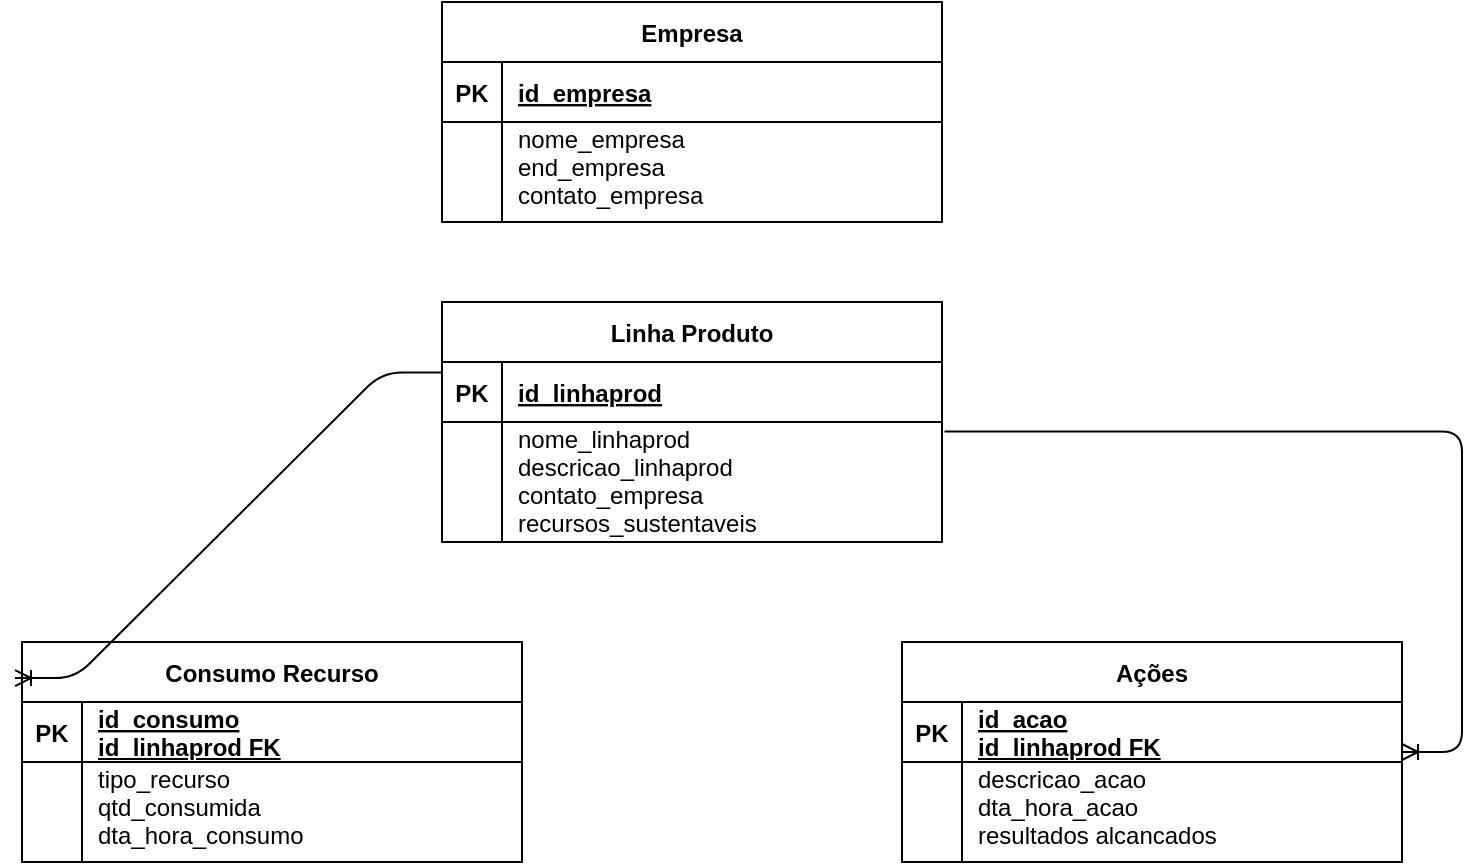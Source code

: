 <mxfile version="14.9.6" type="github">
  <diagram id="R2lEEEUBdFMjLlhIrx00" name="Page-1">
    <mxGraphModel dx="1278" dy="556" grid="1" gridSize="10" guides="1" tooltips="1" connect="1" arrows="1" fold="1" page="1" pageScale="1" pageWidth="850" pageHeight="1100" math="0" shadow="0" extFonts="Permanent Marker^https://fonts.googleapis.com/css?family=Permanent+Marker">
      <root>
        <mxCell id="0" />
        <mxCell id="1" parent="0" />
        <mxCell id="C-vyLk0tnHw3VtMMgP7b-23" value="Empresa" style="shape=table;startSize=30;container=1;collapsible=1;childLayout=tableLayout;fixedRows=1;rowLines=0;fontStyle=1;align=center;resizeLast=1;" parent="1" vertex="1">
          <mxGeometry x="290" y="20" width="250" height="110" as="geometry" />
        </mxCell>
        <mxCell id="C-vyLk0tnHw3VtMMgP7b-24" value="" style="shape=partialRectangle;collapsible=0;dropTarget=0;pointerEvents=0;fillColor=none;points=[[0,0.5],[1,0.5]];portConstraint=eastwest;top=0;left=0;right=0;bottom=1;" parent="C-vyLk0tnHw3VtMMgP7b-23" vertex="1">
          <mxGeometry y="30" width="250" height="30" as="geometry" />
        </mxCell>
        <mxCell id="C-vyLk0tnHw3VtMMgP7b-25" value="PK" style="shape=partialRectangle;overflow=hidden;connectable=0;fillColor=none;top=0;left=0;bottom=0;right=0;fontStyle=1;" parent="C-vyLk0tnHw3VtMMgP7b-24" vertex="1">
          <mxGeometry width="30" height="30" as="geometry" />
        </mxCell>
        <mxCell id="C-vyLk0tnHw3VtMMgP7b-26" value="id_empresa" style="shape=partialRectangle;overflow=hidden;connectable=0;fillColor=none;top=0;left=0;bottom=0;right=0;align=left;spacingLeft=6;fontStyle=5;" parent="C-vyLk0tnHw3VtMMgP7b-24" vertex="1">
          <mxGeometry x="30" width="220" height="30" as="geometry" />
        </mxCell>
        <mxCell id="C-vyLk0tnHw3VtMMgP7b-27" value="" style="shape=partialRectangle;collapsible=0;dropTarget=0;pointerEvents=0;fillColor=none;points=[[0,0.5],[1,0.5]];portConstraint=eastwest;top=0;left=0;right=0;bottom=0;" parent="C-vyLk0tnHw3VtMMgP7b-23" vertex="1">
          <mxGeometry y="60" width="250" height="50" as="geometry" />
        </mxCell>
        <mxCell id="C-vyLk0tnHw3VtMMgP7b-28" value="" style="shape=partialRectangle;overflow=hidden;connectable=0;fillColor=none;top=0;left=0;bottom=0;right=0;" parent="C-vyLk0tnHw3VtMMgP7b-27" vertex="1">
          <mxGeometry width="30" height="50" as="geometry" />
        </mxCell>
        <mxCell id="C-vyLk0tnHw3VtMMgP7b-29" value="nome_empresa &#xa;end_empresa &#xa;contato_empresa&#xa;&#xa;&#xa;" style="shape=partialRectangle;overflow=hidden;connectable=0;fillColor=none;top=0;left=0;bottom=0;right=0;align=left;spacingLeft=6;" parent="C-vyLk0tnHw3VtMMgP7b-27" vertex="1">
          <mxGeometry x="30" width="220" height="50" as="geometry" />
        </mxCell>
        <mxCell id="44XeH7kAZSue__J0-32k-2" value="Linha Produto" style="shape=table;startSize=30;container=1;collapsible=1;childLayout=tableLayout;fixedRows=1;rowLines=0;fontStyle=1;align=center;resizeLast=1;" vertex="1" parent="1">
          <mxGeometry x="290" y="170" width="250" height="120" as="geometry" />
        </mxCell>
        <mxCell id="44XeH7kAZSue__J0-32k-3" value="" style="shape=partialRectangle;collapsible=0;dropTarget=0;pointerEvents=0;fillColor=none;points=[[0,0.5],[1,0.5]];portConstraint=eastwest;top=0;left=0;right=0;bottom=1;" vertex="1" parent="44XeH7kAZSue__J0-32k-2">
          <mxGeometry y="30" width="250" height="30" as="geometry" />
        </mxCell>
        <mxCell id="44XeH7kAZSue__J0-32k-4" value="PK" style="shape=partialRectangle;overflow=hidden;connectable=0;fillColor=none;top=0;left=0;bottom=0;right=0;fontStyle=1;" vertex="1" parent="44XeH7kAZSue__J0-32k-3">
          <mxGeometry width="30" height="30" as="geometry" />
        </mxCell>
        <mxCell id="44XeH7kAZSue__J0-32k-5" value="id_linhaprod" style="shape=partialRectangle;overflow=hidden;connectable=0;fillColor=none;top=0;left=0;bottom=0;right=0;align=left;spacingLeft=6;fontStyle=5;" vertex="1" parent="44XeH7kAZSue__J0-32k-3">
          <mxGeometry x="30" width="220" height="30" as="geometry" />
        </mxCell>
        <mxCell id="44XeH7kAZSue__J0-32k-6" value="" style="shape=partialRectangle;collapsible=0;dropTarget=0;pointerEvents=0;fillColor=none;points=[[0,0.5],[1,0.5]];portConstraint=eastwest;top=0;left=0;right=0;bottom=0;" vertex="1" parent="44XeH7kAZSue__J0-32k-2">
          <mxGeometry y="60" width="250" height="60" as="geometry" />
        </mxCell>
        <mxCell id="44XeH7kAZSue__J0-32k-7" value="" style="shape=partialRectangle;overflow=hidden;connectable=0;fillColor=none;top=0;left=0;bottom=0;right=0;" vertex="1" parent="44XeH7kAZSue__J0-32k-6">
          <mxGeometry width="30" height="60" as="geometry" />
        </mxCell>
        <mxCell id="44XeH7kAZSue__J0-32k-8" value="nome_linhaprod&#xa;descricao_linhaprod&#xa;contato_empresa&#xa;recursos_sustentaveis&#xa;&#xa;&#xa;&#xa;" style="shape=partialRectangle;overflow=hidden;connectable=0;fillColor=none;top=0;left=0;bottom=0;right=0;align=left;spacingLeft=6;" vertex="1" parent="44XeH7kAZSue__J0-32k-6">
          <mxGeometry x="30" width="220" height="60" as="geometry" />
        </mxCell>
        <mxCell id="44XeH7kAZSue__J0-32k-9" value="Consumo Recurso" style="shape=table;startSize=30;container=1;collapsible=1;childLayout=tableLayout;fixedRows=1;rowLines=0;fontStyle=1;align=center;resizeLast=1;" vertex="1" parent="1">
          <mxGeometry x="80" y="340" width="250" height="110" as="geometry" />
        </mxCell>
        <mxCell id="44XeH7kAZSue__J0-32k-10" value="" style="shape=partialRectangle;collapsible=0;dropTarget=0;pointerEvents=0;fillColor=none;points=[[0,0.5],[1,0.5]];portConstraint=eastwest;top=0;left=0;right=0;bottom=1;" vertex="1" parent="44XeH7kAZSue__J0-32k-9">
          <mxGeometry y="30" width="250" height="30" as="geometry" />
        </mxCell>
        <mxCell id="44XeH7kAZSue__J0-32k-11" value="PK" style="shape=partialRectangle;overflow=hidden;connectable=0;fillColor=none;top=0;left=0;bottom=0;right=0;fontStyle=1;" vertex="1" parent="44XeH7kAZSue__J0-32k-10">
          <mxGeometry width="30" height="30" as="geometry" />
        </mxCell>
        <mxCell id="44XeH7kAZSue__J0-32k-12" value="id_consumo&#xa;id_linhaprod FK&#xa;" style="shape=partialRectangle;overflow=hidden;connectable=0;fillColor=none;top=0;left=0;bottom=0;right=0;align=left;spacingLeft=6;fontStyle=5;" vertex="1" parent="44XeH7kAZSue__J0-32k-10">
          <mxGeometry x="30" width="220" height="30" as="geometry" />
        </mxCell>
        <mxCell id="44XeH7kAZSue__J0-32k-13" value="" style="shape=partialRectangle;collapsible=0;dropTarget=0;pointerEvents=0;fillColor=none;points=[[0,0.5],[1,0.5]];portConstraint=eastwest;top=0;left=0;right=0;bottom=0;" vertex="1" parent="44XeH7kAZSue__J0-32k-9">
          <mxGeometry y="60" width="250" height="50" as="geometry" />
        </mxCell>
        <mxCell id="44XeH7kAZSue__J0-32k-14" value="" style="shape=partialRectangle;overflow=hidden;connectable=0;fillColor=none;top=0;left=0;bottom=0;right=0;" vertex="1" parent="44XeH7kAZSue__J0-32k-13">
          <mxGeometry width="30" height="50" as="geometry" />
        </mxCell>
        <mxCell id="44XeH7kAZSue__J0-32k-15" value="tipo_recurso &#xa;qtd_consumida &#xa;dta_hora_consumo&#xa;&#xa;&#xa;&#xa;&#xa;&#xa;" style="shape=partialRectangle;overflow=hidden;connectable=0;fillColor=none;top=0;left=0;bottom=0;right=0;align=left;spacingLeft=6;" vertex="1" parent="44XeH7kAZSue__J0-32k-13">
          <mxGeometry x="30" width="220" height="50" as="geometry" />
        </mxCell>
        <mxCell id="44XeH7kAZSue__J0-32k-16" value="Ações" style="shape=table;startSize=30;container=1;collapsible=1;childLayout=tableLayout;fixedRows=1;rowLines=0;fontStyle=1;align=center;resizeLast=1;" vertex="1" parent="1">
          <mxGeometry x="520" y="340" width="250" height="110" as="geometry" />
        </mxCell>
        <mxCell id="44XeH7kAZSue__J0-32k-17" value="" style="shape=partialRectangle;collapsible=0;dropTarget=0;pointerEvents=0;fillColor=none;points=[[0,0.5],[1,0.5]];portConstraint=eastwest;top=0;left=0;right=0;bottom=1;" vertex="1" parent="44XeH7kAZSue__J0-32k-16">
          <mxGeometry y="30" width="250" height="30" as="geometry" />
        </mxCell>
        <mxCell id="44XeH7kAZSue__J0-32k-18" value="PK" style="shape=partialRectangle;overflow=hidden;connectable=0;fillColor=none;top=0;left=0;bottom=0;right=0;fontStyle=1;" vertex="1" parent="44XeH7kAZSue__J0-32k-17">
          <mxGeometry width="30" height="30" as="geometry" />
        </mxCell>
        <mxCell id="44XeH7kAZSue__J0-32k-19" value="id_acao&#xa;id_linhaprod FK&#xa;" style="shape=partialRectangle;overflow=hidden;connectable=0;fillColor=none;top=0;left=0;bottom=0;right=0;align=left;spacingLeft=6;fontStyle=5;" vertex="1" parent="44XeH7kAZSue__J0-32k-17">
          <mxGeometry x="30" width="220" height="30" as="geometry" />
        </mxCell>
        <mxCell id="44XeH7kAZSue__J0-32k-20" value="" style="shape=partialRectangle;collapsible=0;dropTarget=0;pointerEvents=0;fillColor=none;points=[[0,0.5],[1,0.5]];portConstraint=eastwest;top=0;left=0;right=0;bottom=0;" vertex="1" parent="44XeH7kAZSue__J0-32k-16">
          <mxGeometry y="60" width="250" height="50" as="geometry" />
        </mxCell>
        <mxCell id="44XeH7kAZSue__J0-32k-21" value="" style="shape=partialRectangle;overflow=hidden;connectable=0;fillColor=none;top=0;left=0;bottom=0;right=0;" vertex="1" parent="44XeH7kAZSue__J0-32k-20">
          <mxGeometry width="30" height="50" as="geometry" />
        </mxCell>
        <mxCell id="44XeH7kAZSue__J0-32k-22" value="descricao_acao&#xa;dta_hora_acao&#xa;resultados alcancados&#xa;&#xa;" style="shape=partialRectangle;overflow=hidden;connectable=0;fillColor=none;top=0;left=0;bottom=0;right=0;align=left;spacingLeft=6;" vertex="1" parent="44XeH7kAZSue__J0-32k-20">
          <mxGeometry x="30" width="220" height="50" as="geometry" />
        </mxCell>
        <mxCell id="44XeH7kAZSue__J0-32k-24" value="" style="edgeStyle=entityRelationEdgeStyle;fontSize=12;html=1;endArrow=ERoneToMany;exitX=1.005;exitY=0.08;exitDx=0;exitDy=0;exitPerimeter=0;" edge="1" parent="1" source="44XeH7kAZSue__J0-32k-6" target="44XeH7kAZSue__J0-32k-16">
          <mxGeometry width="100" height="100" relative="1" as="geometry">
            <mxPoint x="646.75" y="160.0" as="sourcePoint" />
            <mxPoint x="570" y="302.39" as="targetPoint" />
          </mxGeometry>
        </mxCell>
        <mxCell id="44XeH7kAZSue__J0-32k-27" value="" style="edgeStyle=entityRelationEdgeStyle;fontSize=12;html=1;endArrow=ERoneToMany;exitX=0;exitY=0.173;exitDx=0;exitDy=0;exitPerimeter=0;entryX=-0.014;entryY=0.164;entryDx=0;entryDy=0;entryPerimeter=0;" edge="1" parent="1" source="44XeH7kAZSue__J0-32k-3" target="44XeH7kAZSue__J0-32k-9">
          <mxGeometry width="100" height="100" relative="1" as="geometry">
            <mxPoint x="50" y="160.0" as="sourcePoint" />
            <mxPoint x="278.75" y="320.2" as="targetPoint" />
          </mxGeometry>
        </mxCell>
      </root>
    </mxGraphModel>
  </diagram>
</mxfile>
